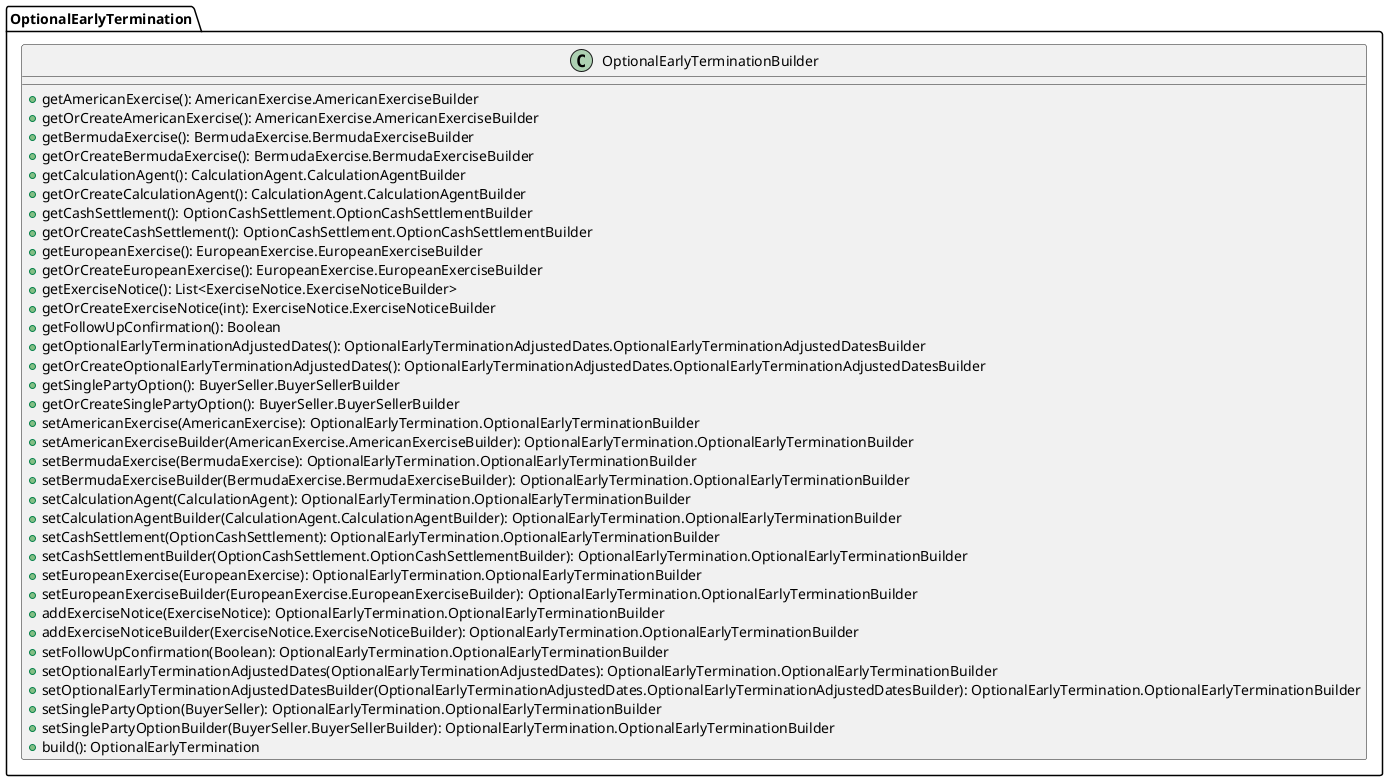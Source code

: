 @startuml

    class OptionalEarlyTermination.OptionalEarlyTerminationBuilder [[OptionalEarlyTermination.OptionalEarlyTerminationBuilder.html]] {
        +getAmericanExercise(): AmericanExercise.AmericanExerciseBuilder
        +getOrCreateAmericanExercise(): AmericanExercise.AmericanExerciseBuilder
        +getBermudaExercise(): BermudaExercise.BermudaExerciseBuilder
        +getOrCreateBermudaExercise(): BermudaExercise.BermudaExerciseBuilder
        +getCalculationAgent(): CalculationAgent.CalculationAgentBuilder
        +getOrCreateCalculationAgent(): CalculationAgent.CalculationAgentBuilder
        +getCashSettlement(): OptionCashSettlement.OptionCashSettlementBuilder
        +getOrCreateCashSettlement(): OptionCashSettlement.OptionCashSettlementBuilder
        +getEuropeanExercise(): EuropeanExercise.EuropeanExerciseBuilder
        +getOrCreateEuropeanExercise(): EuropeanExercise.EuropeanExerciseBuilder
        +getExerciseNotice(): List<ExerciseNotice.ExerciseNoticeBuilder>
        +getOrCreateExerciseNotice(int): ExerciseNotice.ExerciseNoticeBuilder
        +getFollowUpConfirmation(): Boolean
        +getOptionalEarlyTerminationAdjustedDates(): OptionalEarlyTerminationAdjustedDates.OptionalEarlyTerminationAdjustedDatesBuilder
        +getOrCreateOptionalEarlyTerminationAdjustedDates(): OptionalEarlyTerminationAdjustedDates.OptionalEarlyTerminationAdjustedDatesBuilder
        +getSinglePartyOption(): BuyerSeller.BuyerSellerBuilder
        +getOrCreateSinglePartyOption(): BuyerSeller.BuyerSellerBuilder
        +setAmericanExercise(AmericanExercise): OptionalEarlyTermination.OptionalEarlyTerminationBuilder
        +setAmericanExerciseBuilder(AmericanExercise.AmericanExerciseBuilder): OptionalEarlyTermination.OptionalEarlyTerminationBuilder
        +setBermudaExercise(BermudaExercise): OptionalEarlyTermination.OptionalEarlyTerminationBuilder
        +setBermudaExerciseBuilder(BermudaExercise.BermudaExerciseBuilder): OptionalEarlyTermination.OptionalEarlyTerminationBuilder
        +setCalculationAgent(CalculationAgent): OptionalEarlyTermination.OptionalEarlyTerminationBuilder
        +setCalculationAgentBuilder(CalculationAgent.CalculationAgentBuilder): OptionalEarlyTermination.OptionalEarlyTerminationBuilder
        +setCashSettlement(OptionCashSettlement): OptionalEarlyTermination.OptionalEarlyTerminationBuilder
        +setCashSettlementBuilder(OptionCashSettlement.OptionCashSettlementBuilder): OptionalEarlyTermination.OptionalEarlyTerminationBuilder
        +setEuropeanExercise(EuropeanExercise): OptionalEarlyTermination.OptionalEarlyTerminationBuilder
        +setEuropeanExerciseBuilder(EuropeanExercise.EuropeanExerciseBuilder): OptionalEarlyTermination.OptionalEarlyTerminationBuilder
        +addExerciseNotice(ExerciseNotice): OptionalEarlyTermination.OptionalEarlyTerminationBuilder
        +addExerciseNoticeBuilder(ExerciseNotice.ExerciseNoticeBuilder): OptionalEarlyTermination.OptionalEarlyTerminationBuilder
        +setFollowUpConfirmation(Boolean): OptionalEarlyTermination.OptionalEarlyTerminationBuilder
        +setOptionalEarlyTerminationAdjustedDates(OptionalEarlyTerminationAdjustedDates): OptionalEarlyTermination.OptionalEarlyTerminationBuilder
        +setOptionalEarlyTerminationAdjustedDatesBuilder(OptionalEarlyTerminationAdjustedDates.OptionalEarlyTerminationAdjustedDatesBuilder): OptionalEarlyTermination.OptionalEarlyTerminationBuilder
        +setSinglePartyOption(BuyerSeller): OptionalEarlyTermination.OptionalEarlyTerminationBuilder
        +setSinglePartyOptionBuilder(BuyerSeller.BuyerSellerBuilder): OptionalEarlyTermination.OptionalEarlyTerminationBuilder
        +build(): OptionalEarlyTermination
    }

@enduml
